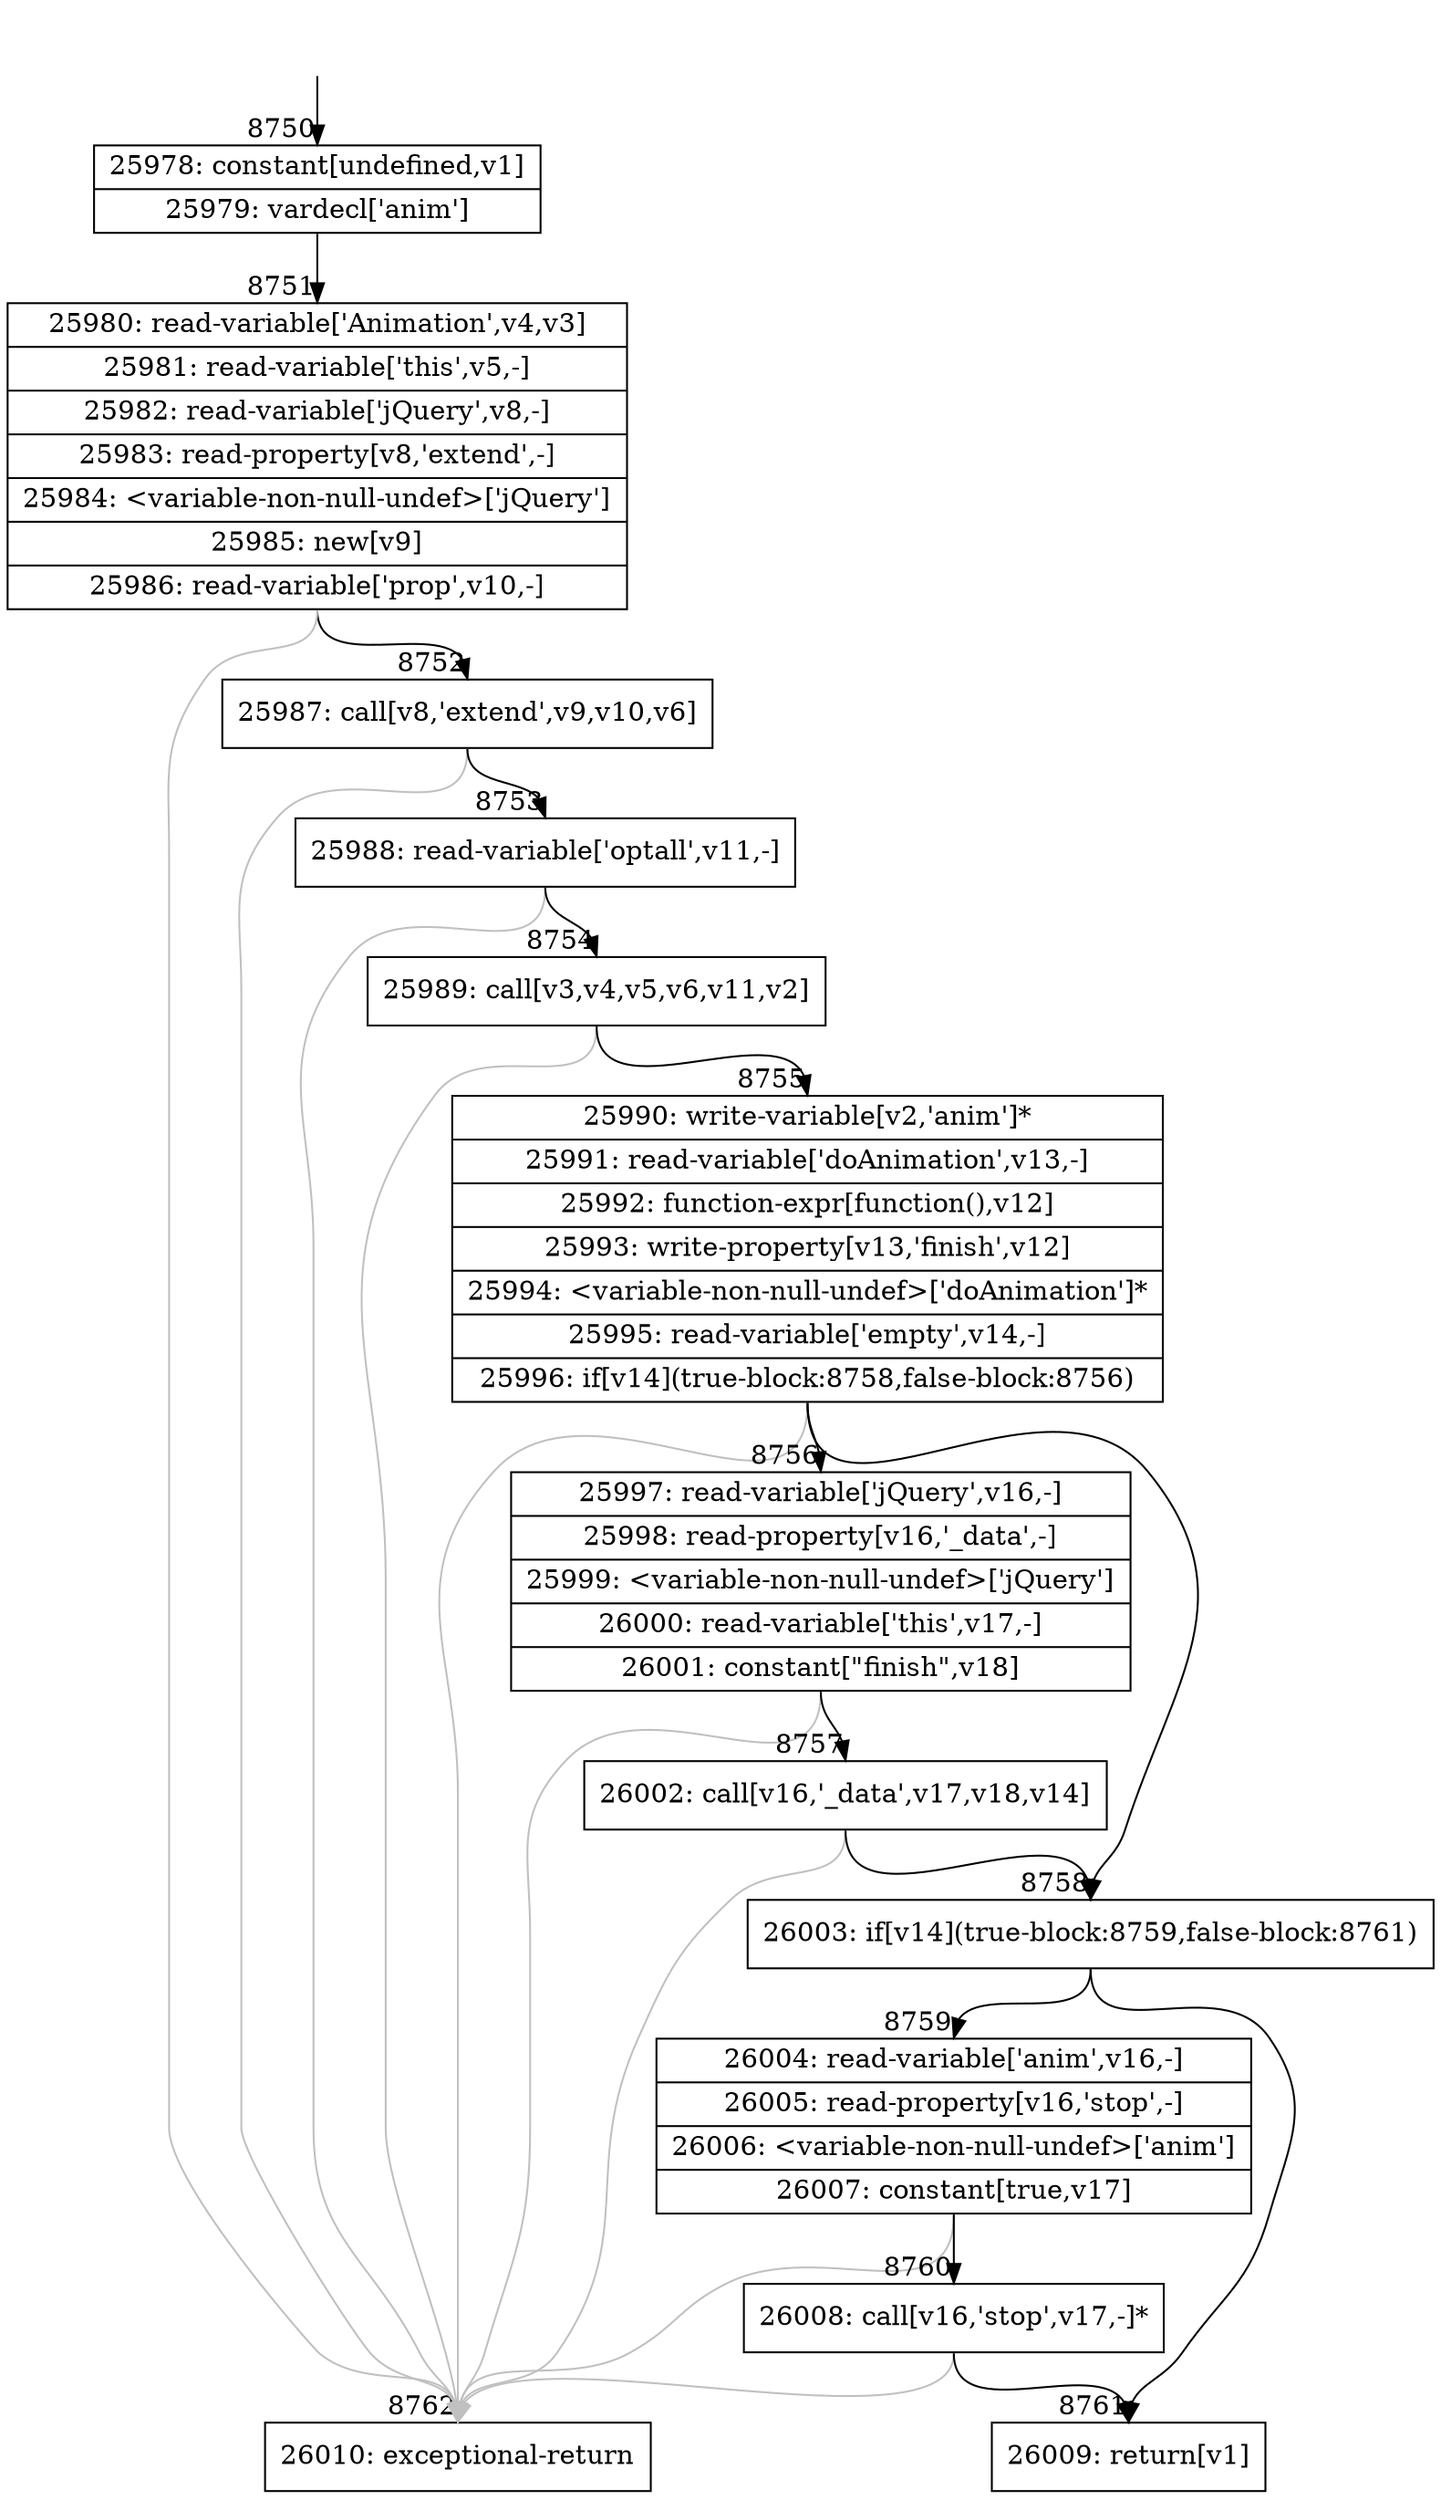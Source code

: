 digraph {
rankdir="TD"
BB_entry544[shape=none,label=""];
BB_entry544 -> BB8750 [tailport=s, headport=n, headlabel="    8750"]
BB8750 [shape=record label="{25978: constant[undefined,v1]|25979: vardecl['anim']}" ] 
BB8750 -> BB8751 [tailport=s, headport=n, headlabel="      8751"]
BB8751 [shape=record label="{25980: read-variable['Animation',v4,v3]|25981: read-variable['this',v5,-]|25982: read-variable['jQuery',v8,-]|25983: read-property[v8,'extend',-]|25984: \<variable-non-null-undef\>['jQuery']|25985: new[v9]|25986: read-variable['prop',v10,-]}" ] 
BB8751 -> BB8752 [tailport=s, headport=n, headlabel="      8752"]
BB8751 -> BB8762 [tailport=s, headport=n, color=gray, headlabel="      8762"]
BB8752 [shape=record label="{25987: call[v8,'extend',v9,v10,v6]}" ] 
BB8752 -> BB8753 [tailport=s, headport=n, headlabel="      8753"]
BB8752 -> BB8762 [tailport=s, headport=n, color=gray]
BB8753 [shape=record label="{25988: read-variable['optall',v11,-]}" ] 
BB8753 -> BB8754 [tailport=s, headport=n, headlabel="      8754"]
BB8753 -> BB8762 [tailport=s, headport=n, color=gray]
BB8754 [shape=record label="{25989: call[v3,v4,v5,v6,v11,v2]}" ] 
BB8754 -> BB8755 [tailport=s, headport=n, headlabel="      8755"]
BB8754 -> BB8762 [tailport=s, headport=n, color=gray]
BB8755 [shape=record label="{25990: write-variable[v2,'anim']*|25991: read-variable['doAnimation',v13,-]|25992: function-expr[function(),v12]|25993: write-property[v13,'finish',v12]|25994: \<variable-non-null-undef\>['doAnimation']*|25995: read-variable['empty',v14,-]|25996: if[v14](true-block:8758,false-block:8756)}" ] 
BB8755 -> BB8758 [tailport=s, headport=n, headlabel="      8758"]
BB8755 -> BB8756 [tailport=s, headport=n, headlabel="      8756"]
BB8755 -> BB8762 [tailport=s, headport=n, color=gray]
BB8756 [shape=record label="{25997: read-variable['jQuery',v16,-]|25998: read-property[v16,'_data',-]|25999: \<variable-non-null-undef\>['jQuery']|26000: read-variable['this',v17,-]|26001: constant[\"finish\",v18]}" ] 
BB8756 -> BB8757 [tailport=s, headport=n, headlabel="      8757"]
BB8756 -> BB8762 [tailport=s, headport=n, color=gray]
BB8757 [shape=record label="{26002: call[v16,'_data',v17,v18,v14]}" ] 
BB8757 -> BB8758 [tailport=s, headport=n]
BB8757 -> BB8762 [tailport=s, headport=n, color=gray]
BB8758 [shape=record label="{26003: if[v14](true-block:8759,false-block:8761)}" ] 
BB8758 -> BB8759 [tailport=s, headport=n, headlabel="      8759"]
BB8758 -> BB8761 [tailport=s, headport=n, headlabel="      8761"]
BB8759 [shape=record label="{26004: read-variable['anim',v16,-]|26005: read-property[v16,'stop',-]|26006: \<variable-non-null-undef\>['anim']|26007: constant[true,v17]}" ] 
BB8759 -> BB8760 [tailport=s, headport=n, headlabel="      8760"]
BB8759 -> BB8762 [tailport=s, headport=n, color=gray]
BB8760 [shape=record label="{26008: call[v16,'stop',v17,-]*}" ] 
BB8760 -> BB8761 [tailport=s, headport=n]
BB8760 -> BB8762 [tailport=s, headport=n, color=gray]
BB8761 [shape=record label="{26009: return[v1]}" ] 
BB8762 [shape=record label="{26010: exceptional-return}" ] 
}
